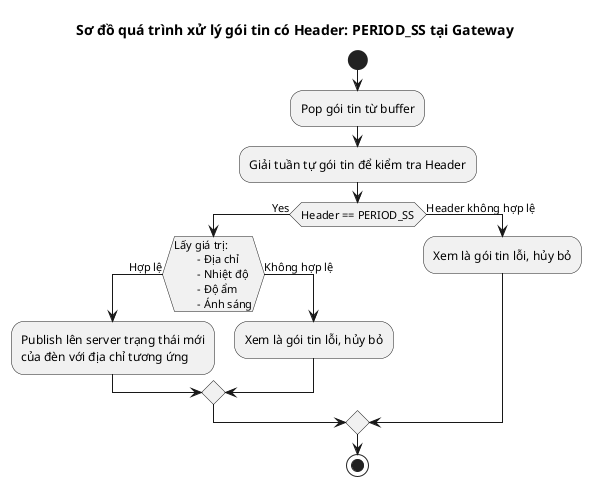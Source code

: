 @startuml gateway_ack
title Sơ đồ quá trình xử lý gói tin có Header: PERIOD_SS tại Gateway

start
    :Pop gói tin từ buffer;
    :Giải tuần tự gói tin để kiểm tra Header;

    if (Header == PERIOD_SS) then (Yes)
        if (Lấy giá trị:
        - Địa chỉ
        - Nhiệt độ
        - Độ ẩm
        - Ánh sáng) then (Hợp lệ)
            :Publish lên server trạng thái mới
            của đèn với địa chỉ tương ứng;
        else (Không hợp lệ)
            :Xem là gói tin lỗi, hủy bỏ;
        endif
    else (Header không hợp lệ)
        :Xem là gói tin lỗi, hủy bỏ;
    endif
stop
@enduml
